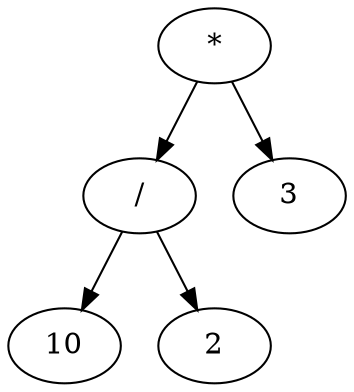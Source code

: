 digraph "expression" {
0 [label = "*"];
1 [label = "/"];
2 [label = "10"];
3 [label = "2"];
4 [label = "3"];
1 -> 2
1 -> 3
0 -> 1
0 -> 4
}